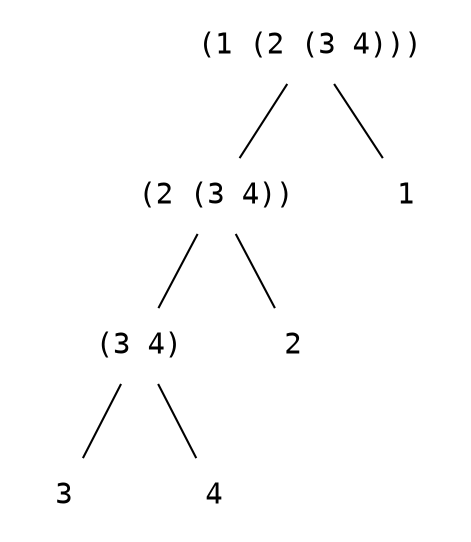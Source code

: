 #!/usr/bin/env dot
#!/usr/bin/env dot
digraph G {
  edge [dir="none"]
  node [shape="plaintext", fontname="monospace"]
  1234 [label="(1 (2 (3 4)))"]
  234 [label="(2 (3 4))"]
  34 [label="(3 4)"]
  1
  2
  3
  4
  1234 -> 1
  1234 -> 234
  234 -> 2
  234 -> 34
  34 -> 3
  34 -> 4
}
